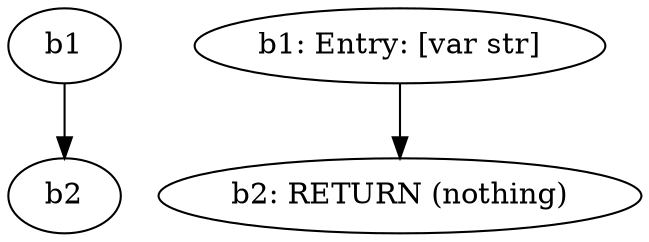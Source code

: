 digraph g {
  d1 [label=b1];
  b1 [label="b1: Entry: [var str]"];
  b1 -> b2;
  d2 [label=b2];
  d1 -> d2;
  b2 [label="b2: RETURN (nothing)"];
}
